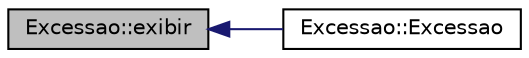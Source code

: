 digraph "Excessao::exibir"
{
  edge [fontname="Helvetica",fontsize="10",labelfontname="Helvetica",labelfontsize="10"];
  node [fontname="Helvetica",fontsize="10",shape=record];
  rankdir="LR";
  Node15 [label="Excessao::exibir",height=0.2,width=0.4,color="black", fillcolor="grey75", style="filled", fontcolor="black"];
  Node15 -> Node16 [dir="back",color="midnightblue",fontsize="10",style="solid",fontname="Helvetica"];
  Node16 [label="Excessao::Excessao",height=0.2,width=0.4,color="black", fillcolor="white", style="filled",URL="$class_excessao.html#a9fdf016acf77e7e0ee58d25412811a14"];
}
